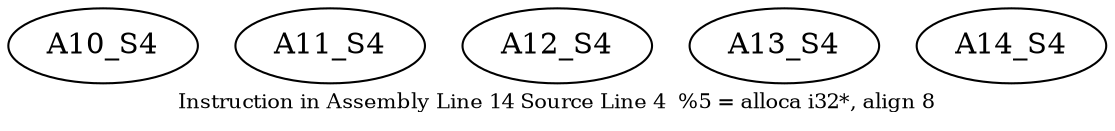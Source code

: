digraph{
	node [ ]
	edge [ ]
	A10_S4 [ ]
	A11_S4 [ ]
	A12_S4 [ ]
	A13_S4 [ ]
	A14_S4 [ ]
	label = "Instruction in Assembly Line 14 Source Line 4	%5 = alloca i32*, align 8"	fontsize = "10"
}